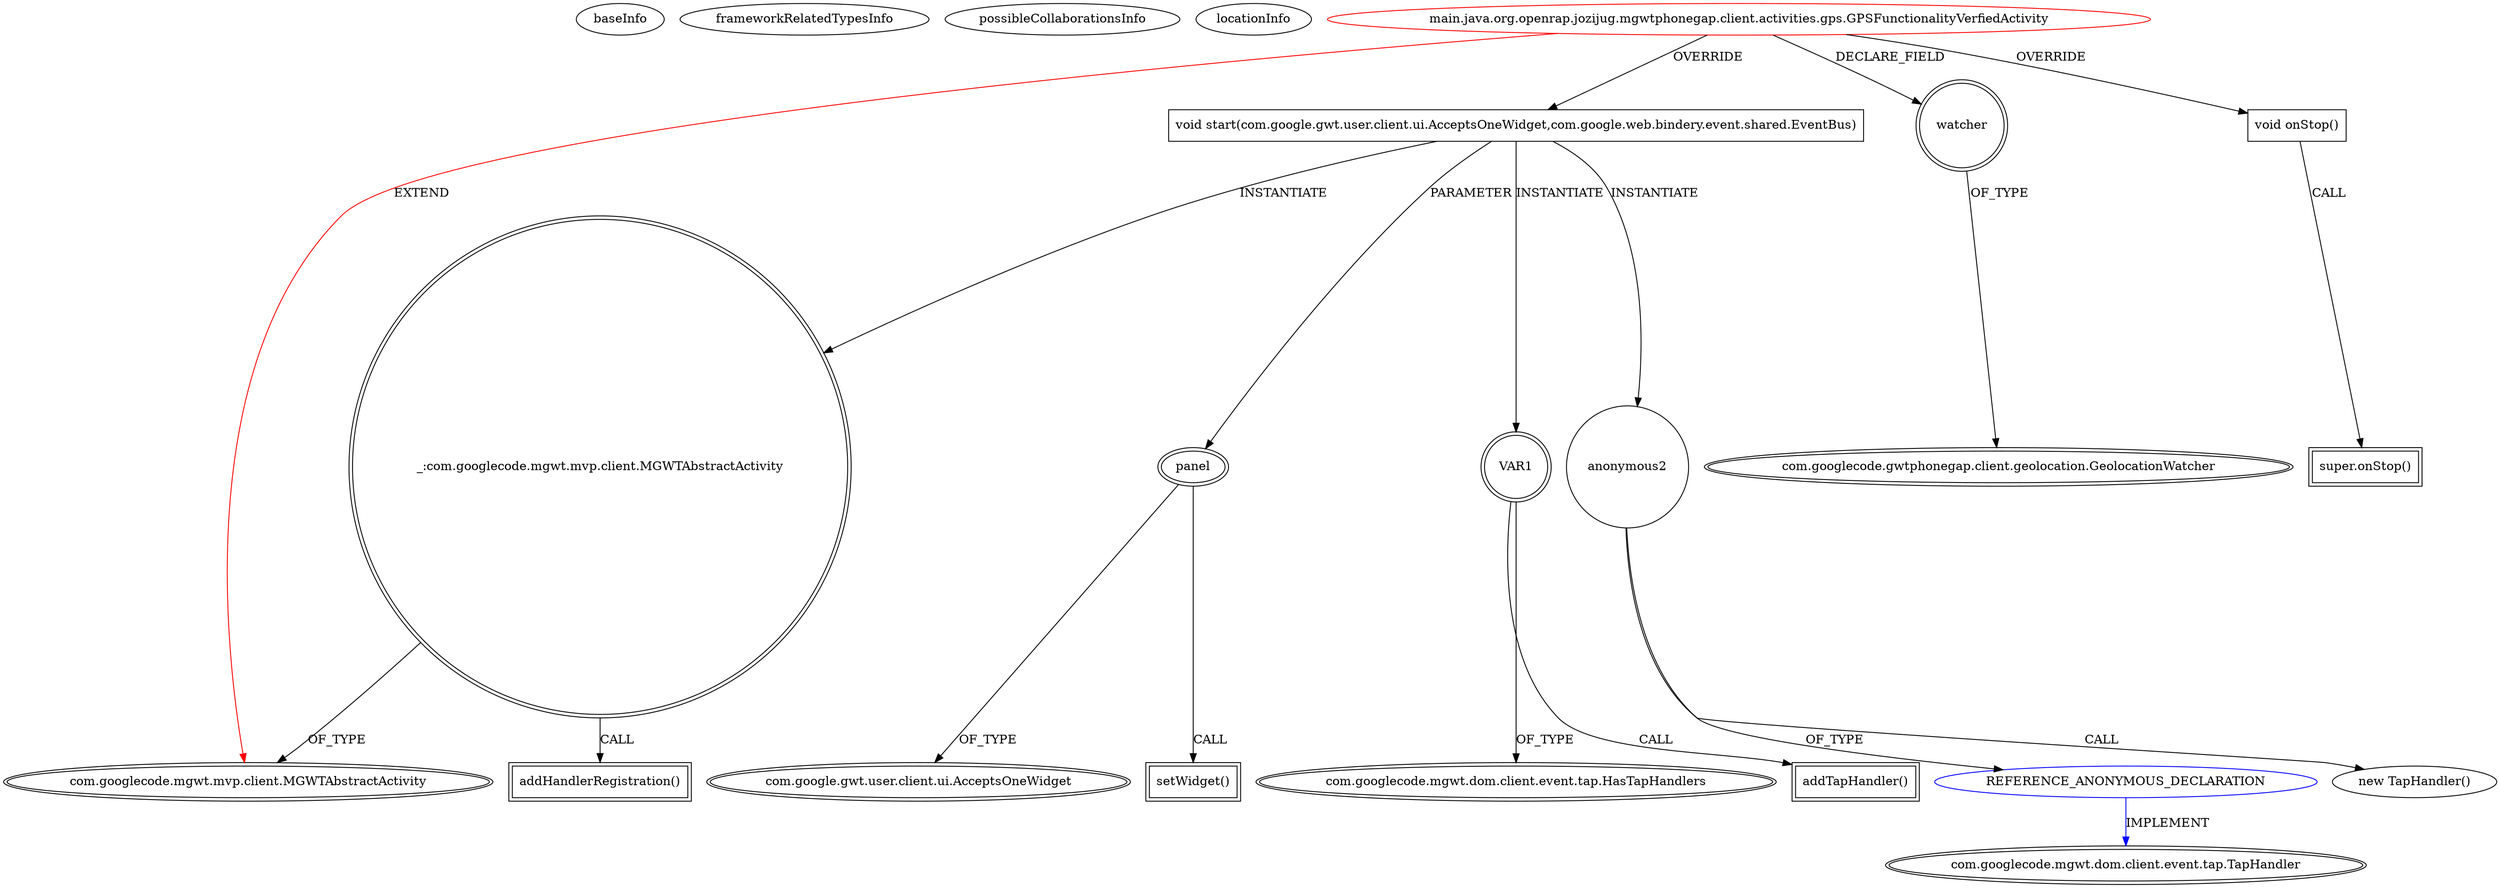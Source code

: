 digraph {
baseInfo[graphId=4401,category="extension_graph",isAnonymous=false,possibleRelation=true]
frameworkRelatedTypesInfo[0="com.googlecode.mgwt.mvp.client.MGWTAbstractActivity"]
possibleCollaborationsInfo[0="4401~OVERRIDING_METHOD_DECLARATION-INSTANTIATION-~com.googlecode.mgwt.mvp.client.MGWTAbstractActivity ~com.googlecode.mgwt.dom.client.event.tap.TapHandler ~false~true"]
locationInfo[projectName="rjdkolb-jozijug_phonegapdemo",filePath="/rjdkolb-jozijug_phonegapdemo/jozijug_phonegapdemo-master/src/main/java/org/openrap/jozijug/mgwtphonegap/client/activities/gps/GPSFunctionalityVerfiedActivity.java",contextSignature="GPSFunctionalityVerfiedActivity",graphId="4401"]
0[label="main.java.org.openrap.jozijug.mgwtphonegap.client.activities.gps.GPSFunctionalityVerfiedActivity",vertexType="ROOT_CLIENT_CLASS_DECLARATION",isFrameworkType=false,color=red]
1[label="com.googlecode.mgwt.mvp.client.MGWTAbstractActivity",vertexType="FRAMEWORK_CLASS_TYPE",isFrameworkType=true,peripheries=2]
2[label="watcher",vertexType="FIELD_DECLARATION",isFrameworkType=true,peripheries=2,shape=circle]
3[label="com.googlecode.gwtphonegap.client.geolocation.GeolocationWatcher",vertexType="FRAMEWORK_INTERFACE_TYPE",isFrameworkType=true,peripheries=2]
4[label="void start(com.google.gwt.user.client.ui.AcceptsOneWidget,com.google.web.bindery.event.shared.EventBus)",vertexType="OVERRIDING_METHOD_DECLARATION",isFrameworkType=false,shape=box]
5[label="panel",vertexType="PARAMETER_DECLARATION",isFrameworkType=true,peripheries=2]
6[label="com.google.gwt.user.client.ui.AcceptsOneWidget",vertexType="FRAMEWORK_INTERFACE_TYPE",isFrameworkType=true,peripheries=2]
7[label="_:com.googlecode.mgwt.mvp.client.MGWTAbstractActivity",vertexType="VARIABLE_EXPRESION",isFrameworkType=true,peripheries=2,shape=circle]
8[label="addHandlerRegistration()",vertexType="INSIDE_CALL",isFrameworkType=true,peripheries=2,shape=box]
10[label="VAR1",vertexType="VARIABLE_EXPRESION",isFrameworkType=true,peripheries=2,shape=circle]
12[label="com.googlecode.mgwt.dom.client.event.tap.HasTapHandlers",vertexType="FRAMEWORK_INTERFACE_TYPE",isFrameworkType=true,peripheries=2]
11[label="addTapHandler()",vertexType="INSIDE_CALL",isFrameworkType=true,peripheries=2,shape=box]
14[label="anonymous2",vertexType="VARIABLE_EXPRESION",isFrameworkType=false,shape=circle]
15[label="REFERENCE_ANONYMOUS_DECLARATION",vertexType="REFERENCE_ANONYMOUS_DECLARATION",isFrameworkType=false,color=blue]
16[label="com.googlecode.mgwt.dom.client.event.tap.TapHandler",vertexType="FRAMEWORK_INTERFACE_TYPE",isFrameworkType=true,peripheries=2]
13[label="new TapHandler()",vertexType="CONSTRUCTOR_CALL",isFrameworkType=false]
18[label="setWidget()",vertexType="INSIDE_CALL",isFrameworkType=true,peripheries=2,shape=box]
19[label="void onStop()",vertexType="OVERRIDING_METHOD_DECLARATION",isFrameworkType=false,shape=box]
20[label="super.onStop()",vertexType="SUPER_CALL",isFrameworkType=true,peripheries=2,shape=box]
0->1[label="EXTEND",color=red]
0->2[label="DECLARE_FIELD"]
2->3[label="OF_TYPE"]
0->4[label="OVERRIDE"]
5->6[label="OF_TYPE"]
4->5[label="PARAMETER"]
4->7[label="INSTANTIATE"]
7->1[label="OF_TYPE"]
7->8[label="CALL"]
4->10[label="INSTANTIATE"]
10->12[label="OF_TYPE"]
10->11[label="CALL"]
4->14[label="INSTANTIATE"]
15->16[label="IMPLEMENT",color=blue]
14->15[label="OF_TYPE"]
14->13[label="CALL"]
5->18[label="CALL"]
0->19[label="OVERRIDE"]
19->20[label="CALL"]
}
